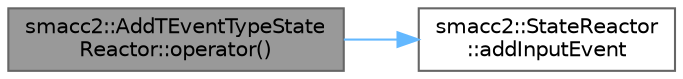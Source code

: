 digraph "smacc2::AddTEventTypeStateReactor::operator()"
{
 // LATEX_PDF_SIZE
  bgcolor="transparent";
  edge [fontname=Helvetica,fontsize=10,labelfontname=Helvetica,labelfontsize=10];
  node [fontname=Helvetica,fontsize=10,shape=box,height=0.2,width=0.4];
  rankdir="LR";
  Node1 [label="smacc2::AddTEventTypeState\lReactor::operator()",height=0.2,width=0.4,color="gray40", fillcolor="grey60", style="filled", fontcolor="black",tooltip=" "];
  Node1 -> Node2 [color="steelblue1",style="solid"];
  Node2 [label="smacc2::StateReactor\l::addInputEvent",height=0.2,width=0.4,color="grey40", fillcolor="white", style="filled",URL="$classsmacc2_1_1StateReactor.html#ab9585e7cb4908fd4fb7c628ddd0d415c",tooltip=" "];
}

